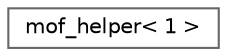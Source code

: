 digraph "类继承关系图"
{
 // LATEX_PDF_SIZE
  bgcolor="transparent";
  edge [fontname=Helvetica,fontsize=10,labelfontname=Helvetica,labelfontsize=10];
  node [fontname=Helvetica,fontsize=10,shape=box,height=0.2,width=0.4];
  rankdir="LR";
  Node0 [id="Node000000",label="mof_helper\< 1 \>",height=0.2,width=0.4,color="grey40", fillcolor="white", style="filled",URL="$structmof__helper_3_011_01_4.html",tooltip=" "];
}
